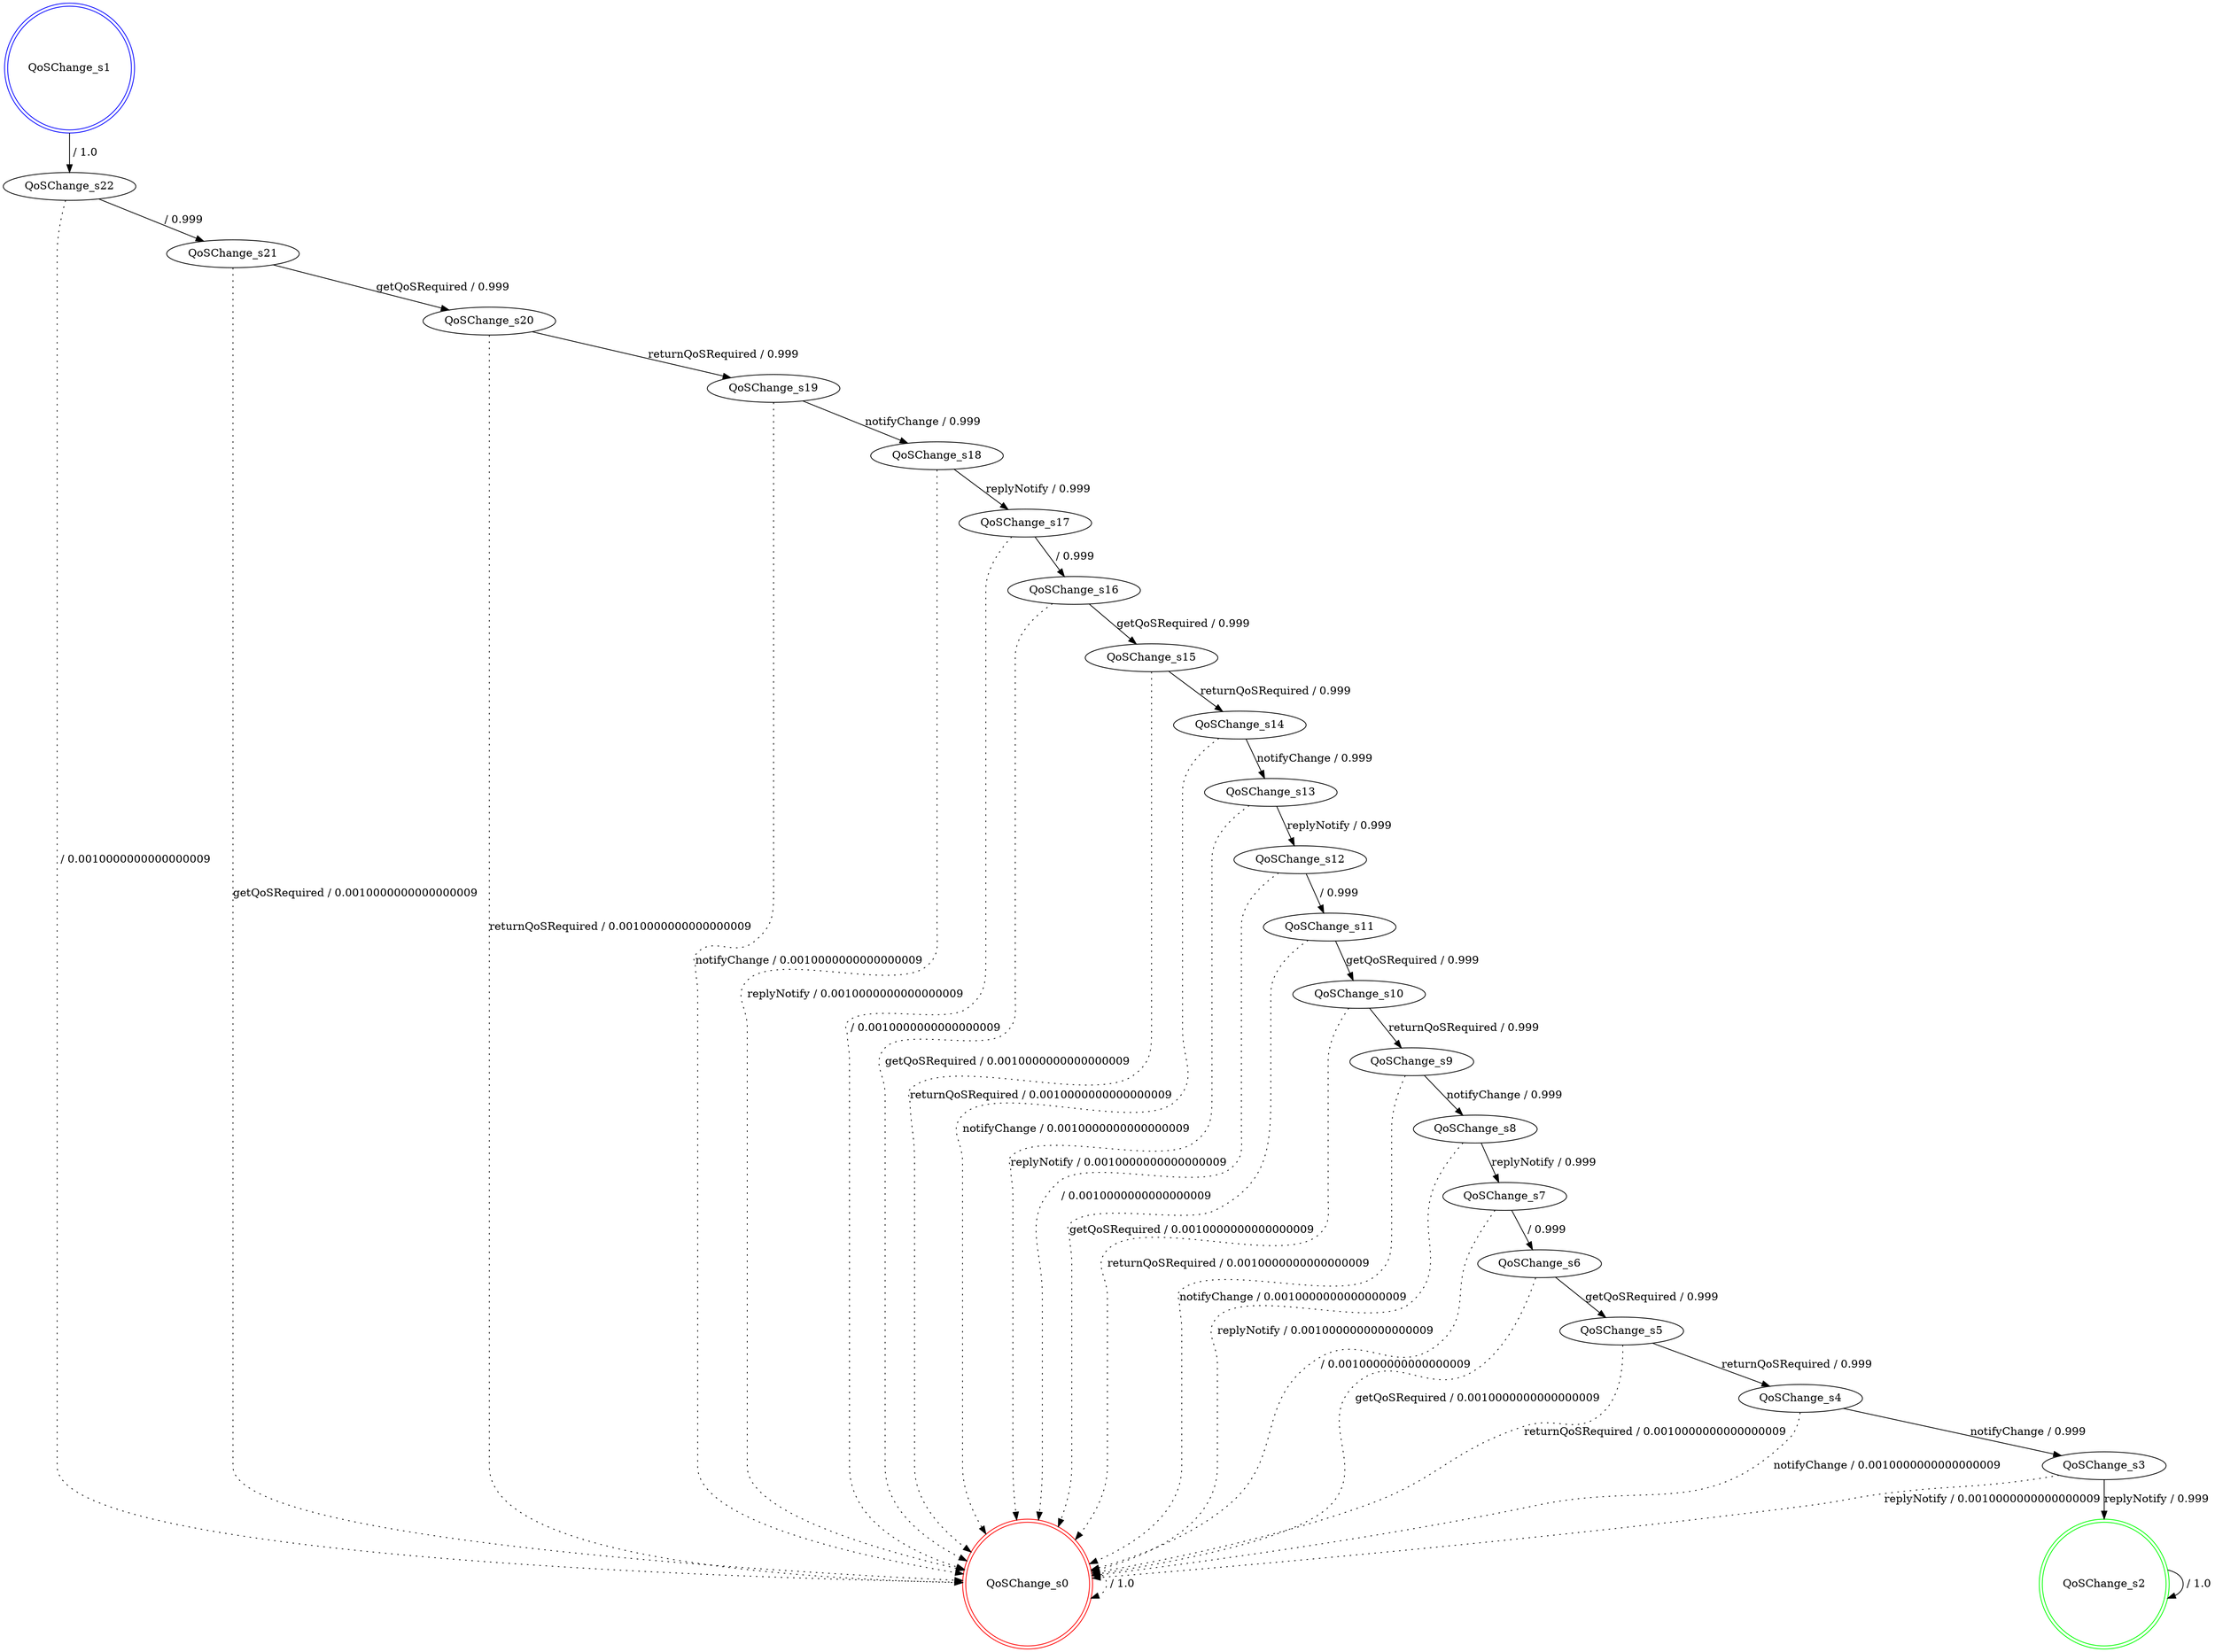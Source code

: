digraph graphname {
QoSChange_s0 [label="QoSChange_s0",color=red,shape=doublecircle ];
QoSChange_s1 [label="QoSChange_s1",color=blue,shape=doublecircle ];
QoSChange_s2 [label="QoSChange_s2",color=green,shape=doublecircle ];
QoSChange_s3 [label="QoSChange_s3" ];
QoSChange_s4 [label="QoSChange_s4" ];
QoSChange_s5 [label="QoSChange_s5" ];
QoSChange_s6 [label="QoSChange_s6" ];
QoSChange_s7 [label="QoSChange_s7" ];
QoSChange_s8 [label="QoSChange_s8" ];
QoSChange_s9 [label="QoSChange_s9" ];
QoSChange_s10 [label="QoSChange_s10" ];
QoSChange_s11 [label="QoSChange_s11" ];
QoSChange_s12 [label="QoSChange_s12" ];
QoSChange_s13 [label="QoSChange_s13" ];
QoSChange_s14 [label="QoSChange_s14" ];
QoSChange_s15 [label="QoSChange_s15" ];
QoSChange_s16 [label="QoSChange_s16" ];
QoSChange_s17 [label="QoSChange_s17" ];
QoSChange_s18 [label="QoSChange_s18" ];
QoSChange_s19 [label="QoSChange_s19" ];
QoSChange_s20 [label="QoSChange_s20" ];
QoSChange_s21 [label="QoSChange_s21" ];
QoSChange_s22 [label="QoSChange_s22" ];
QoSChange_s0 -> QoSChange_s0 [label=" / 1.0", style=dotted];
QoSChange_s1 -> QoSChange_s22 [label=" / 1.0"];
QoSChange_s2 -> QoSChange_s2 [label=" / 1.0"];
QoSChange_s3 -> QoSChange_s2 [label="replyNotify / 0.999"];
QoSChange_s3 -> QoSChange_s0 [label="replyNotify / 0.0010000000000000009", style=dotted];
QoSChange_s4 -> QoSChange_s3 [label="notifyChange / 0.999"];
QoSChange_s4 -> QoSChange_s0 [label="notifyChange / 0.0010000000000000009", style=dotted];
QoSChange_s5 -> QoSChange_s4 [label="returnQoSRequired / 0.999"];
QoSChange_s5 -> QoSChange_s0 [label="returnQoSRequired / 0.0010000000000000009", style=dotted];
QoSChange_s6 -> QoSChange_s5 [label="getQoSRequired / 0.999"];
QoSChange_s6 -> QoSChange_s0 [label="getQoSRequired / 0.0010000000000000009", style=dotted];
QoSChange_s7 -> QoSChange_s6 [label=" / 0.999"];
QoSChange_s7 -> QoSChange_s0 [label=" / 0.0010000000000000009", style=dotted];
QoSChange_s8 -> QoSChange_s7 [label="replyNotify / 0.999"];
QoSChange_s8 -> QoSChange_s0 [label="replyNotify / 0.0010000000000000009", style=dotted];
QoSChange_s9 -> QoSChange_s8 [label="notifyChange / 0.999"];
QoSChange_s9 -> QoSChange_s0 [label="notifyChange / 0.0010000000000000009", style=dotted];
QoSChange_s10 -> QoSChange_s9 [label="returnQoSRequired / 0.999"];
QoSChange_s10 -> QoSChange_s0 [label="returnQoSRequired / 0.0010000000000000009", style=dotted];
QoSChange_s11 -> QoSChange_s10 [label="getQoSRequired / 0.999"];
QoSChange_s11 -> QoSChange_s0 [label="getQoSRequired / 0.0010000000000000009", style=dotted];
QoSChange_s12 -> QoSChange_s11 [label=" / 0.999"];
QoSChange_s12 -> QoSChange_s0 [label=" / 0.0010000000000000009", style=dotted];
QoSChange_s13 -> QoSChange_s12 [label="replyNotify / 0.999"];
QoSChange_s13 -> QoSChange_s0 [label="replyNotify / 0.0010000000000000009", style=dotted];
QoSChange_s14 -> QoSChange_s13 [label="notifyChange / 0.999"];
QoSChange_s14 -> QoSChange_s0 [label="notifyChange / 0.0010000000000000009", style=dotted];
QoSChange_s15 -> QoSChange_s14 [label="returnQoSRequired / 0.999"];
QoSChange_s15 -> QoSChange_s0 [label="returnQoSRequired / 0.0010000000000000009", style=dotted];
QoSChange_s16 -> QoSChange_s15 [label="getQoSRequired / 0.999"];
QoSChange_s16 -> QoSChange_s0 [label="getQoSRequired / 0.0010000000000000009", style=dotted];
QoSChange_s17 -> QoSChange_s16 [label=" / 0.999"];
QoSChange_s17 -> QoSChange_s0 [label=" / 0.0010000000000000009", style=dotted];
QoSChange_s18 -> QoSChange_s17 [label="replyNotify / 0.999"];
QoSChange_s18 -> QoSChange_s0 [label="replyNotify / 0.0010000000000000009", style=dotted];
QoSChange_s19 -> QoSChange_s18 [label="notifyChange / 0.999"];
QoSChange_s19 -> QoSChange_s0 [label="notifyChange / 0.0010000000000000009", style=dotted];
QoSChange_s20 -> QoSChange_s19 [label="returnQoSRequired / 0.999"];
QoSChange_s20 -> QoSChange_s0 [label="returnQoSRequired / 0.0010000000000000009", style=dotted];
QoSChange_s21 -> QoSChange_s20 [label="getQoSRequired / 0.999"];
QoSChange_s21 -> QoSChange_s0 [label="getQoSRequired / 0.0010000000000000009", style=dotted];
QoSChange_s22 -> QoSChange_s21 [label=" / 0.999"];
QoSChange_s22 -> QoSChange_s0 [label=" / 0.0010000000000000009", style=dotted];
}